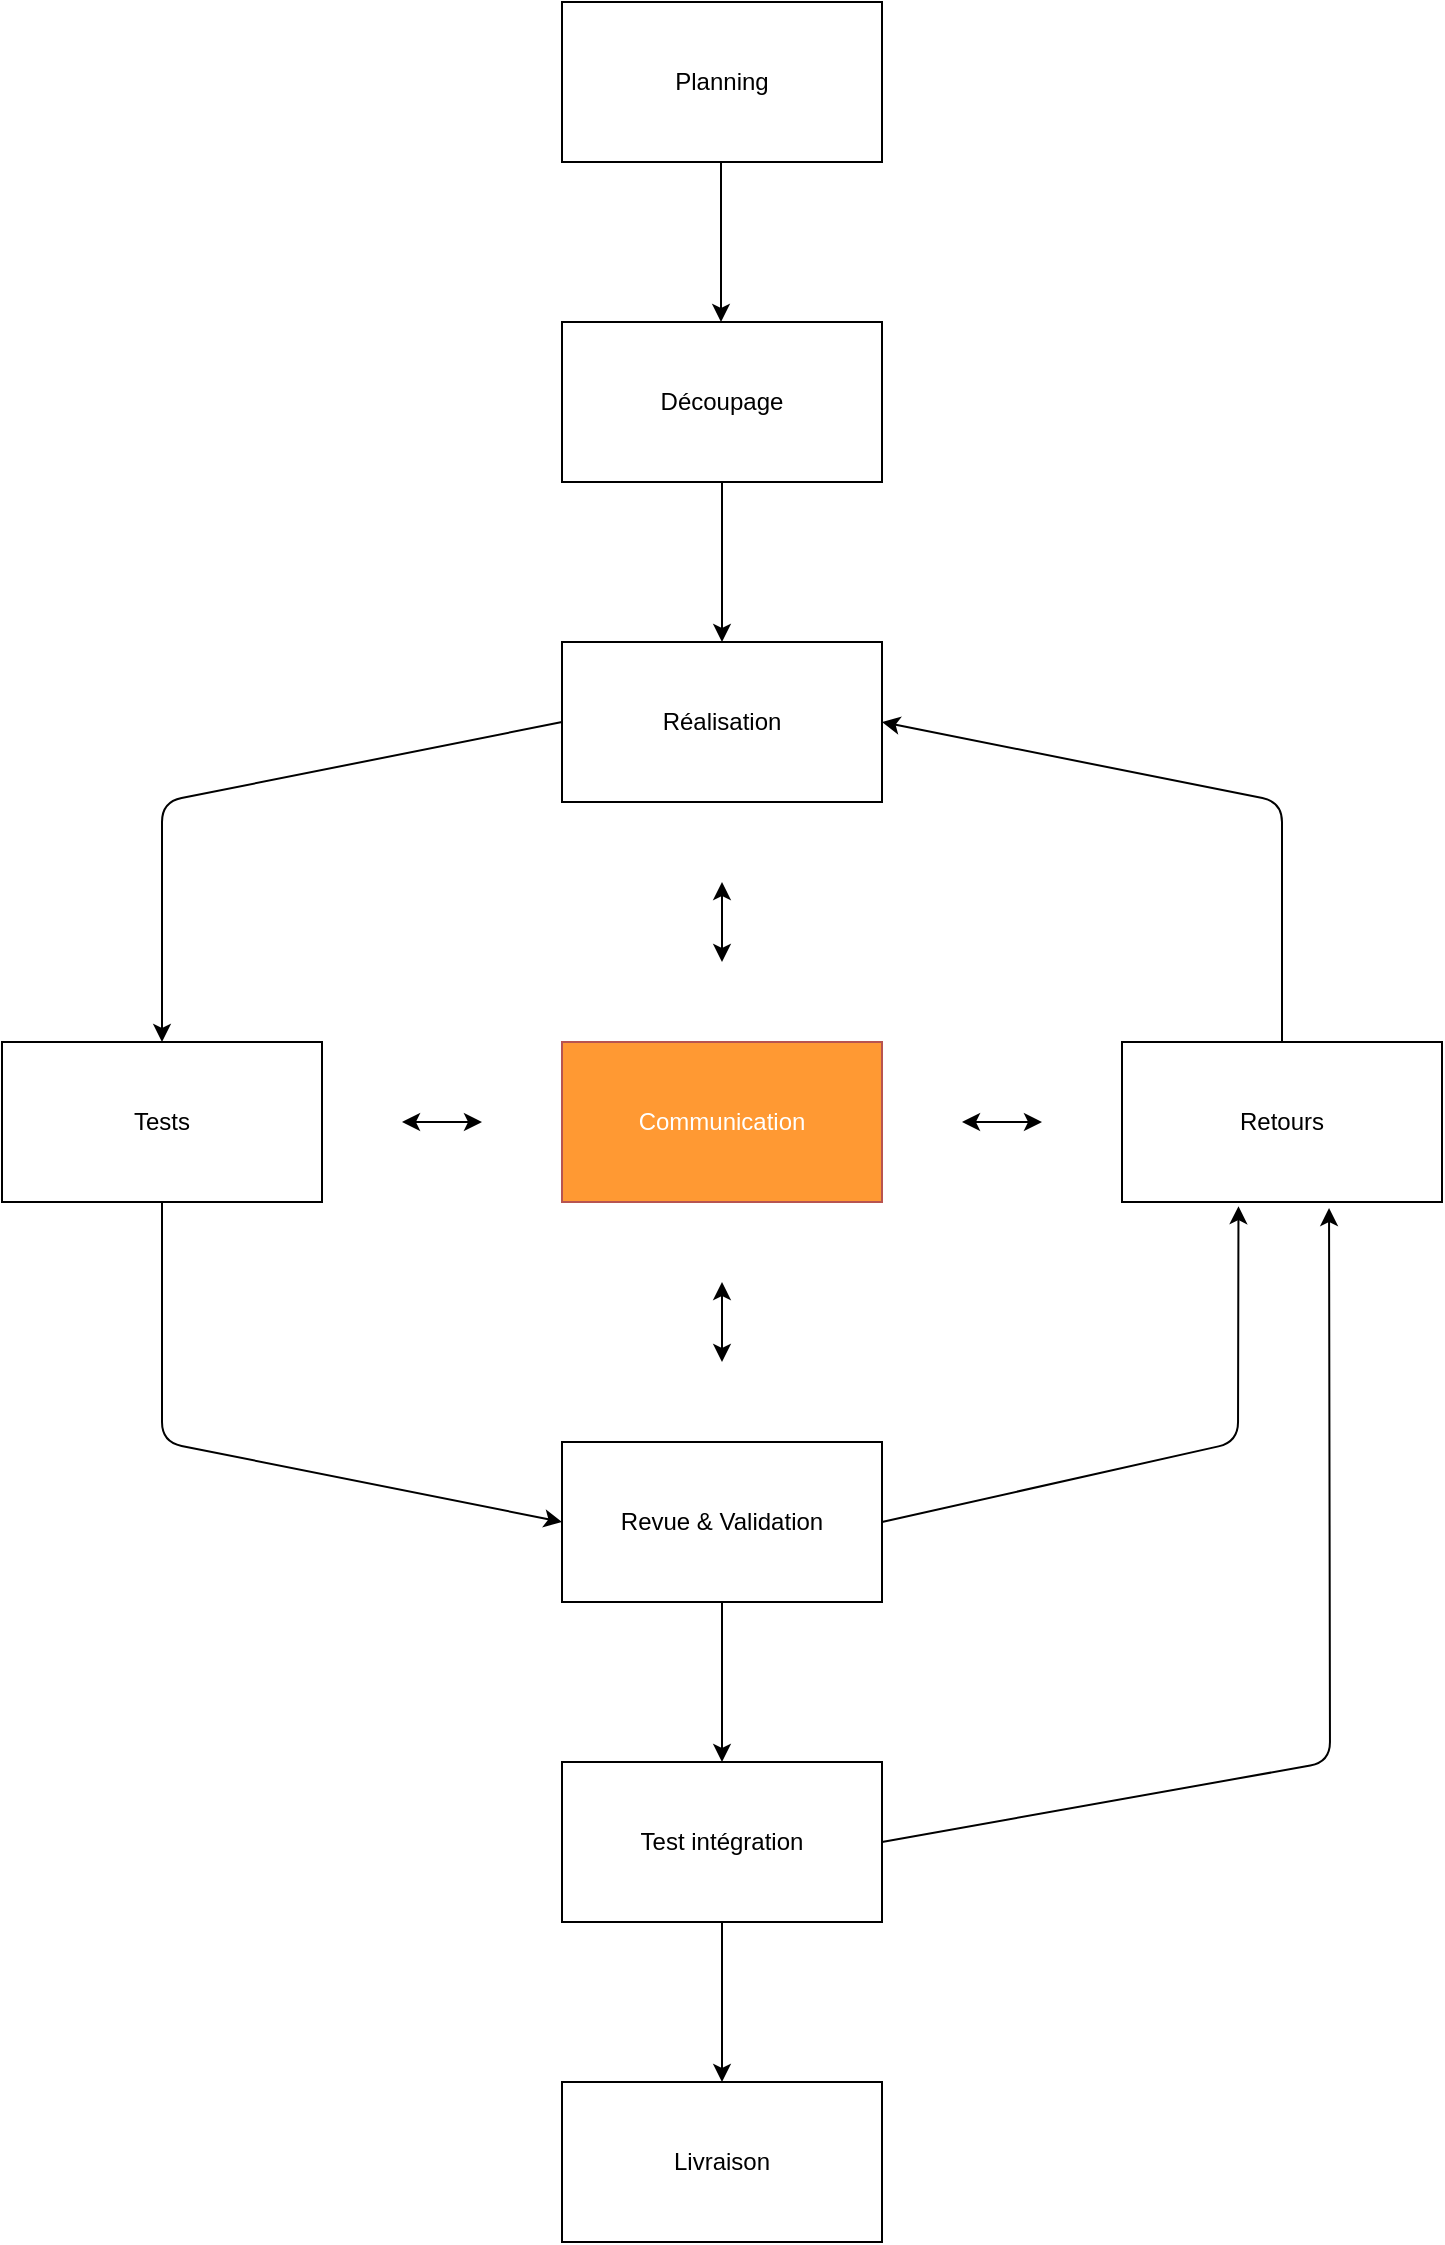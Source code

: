 <mxfile version="13.3.5" type="device" pages="2"><diagram id="6kQAladROMM4n_HT2ZD7" name="Page-1"><mxGraphModel dx="1824" dy="926" grid="1" gridSize="10" guides="1" tooltips="1" connect="1" arrows="1" fold="1" page="1" pageScale="1" pageWidth="850" pageHeight="1100" math="0" shadow="0"><root><mxCell id="0"/><mxCell id="1" parent="0"/><mxCell id="MerWZtzyWGFEVqP87N6_-1" value="Réalisation" style="rounded=0;whiteSpace=wrap;html=1;" vertex="1" parent="1"><mxGeometry x="345" y="360" width="160" height="80" as="geometry"/></mxCell><mxCell id="MerWZtzyWGFEVqP87N6_-3" value="Retours" style="rounded=0;whiteSpace=wrap;html=1;" vertex="1" parent="1"><mxGeometry x="625" y="560" width="160" height="80" as="geometry"/></mxCell><mxCell id="MerWZtzyWGFEVqP87N6_-5" value="Tests" style="rounded=0;whiteSpace=wrap;html=1;" vertex="1" parent="1"><mxGeometry x="65" y="560" width="160" height="80" as="geometry"/></mxCell><mxCell id="MerWZtzyWGFEVqP87N6_-6" value="Revue &amp;amp; Validation" style="rounded=0;whiteSpace=wrap;html=1;" vertex="1" parent="1"><mxGeometry x="345" y="760" width="160" height="80" as="geometry"/></mxCell><mxCell id="MerWZtzyWGFEVqP87N6_-7" value="Planning" style="rounded=0;whiteSpace=wrap;html=1;" vertex="1" parent="1"><mxGeometry x="345" y="40" width="160" height="80" as="geometry"/></mxCell><mxCell id="MerWZtzyWGFEVqP87N6_-8" value="Communication" style="rounded=0;whiteSpace=wrap;html=1;strokeColor=#b85450;fillColor=#FF9933;fontColor=#FFF;" vertex="1" parent="1"><mxGeometry x="345" y="560" width="160" height="80" as="geometry"/></mxCell><mxCell id="MerWZtzyWGFEVqP87N6_-9" value="Test intégration" style="rounded=0;whiteSpace=wrap;html=1;" vertex="1" parent="1"><mxGeometry x="345" y="920" width="160" height="80" as="geometry"/></mxCell><mxCell id="MerWZtzyWGFEVqP87N6_-10" value="Livraison" style="rounded=0;whiteSpace=wrap;html=1;" vertex="1" parent="1"><mxGeometry x="345" y="1080" width="160" height="80" as="geometry"/></mxCell><mxCell id="MerWZtzyWGFEVqP87N6_-11" value="" style="endArrow=classic;html=1;entryX=1;entryY=0.5;entryDx=0;entryDy=0;exitX=0.5;exitY=0;exitDx=0;exitDy=0;" edge="1" parent="1" source="MerWZtzyWGFEVqP87N6_-3" target="MerWZtzyWGFEVqP87N6_-1"><mxGeometry width="50" height="50" relative="1" as="geometry"><mxPoint x="425" y="650" as="sourcePoint"/><mxPoint x="475" y="600" as="targetPoint"/><Array as="points"><mxPoint x="705" y="440"/></Array></mxGeometry></mxCell><mxCell id="MerWZtzyWGFEVqP87N6_-12" value="" style="endArrow=classic;html=1;entryX=0.364;entryY=1.026;entryDx=0;entryDy=0;exitX=1;exitY=0.5;exitDx=0;exitDy=0;entryPerimeter=0;" edge="1" parent="1" source="MerWZtzyWGFEVqP87N6_-6" target="MerWZtzyWGFEVqP87N6_-3"><mxGeometry width="50" height="50" relative="1" as="geometry"><mxPoint x="715" y="570" as="sourcePoint"/><mxPoint x="515" y="450" as="targetPoint"/><Array as="points"><mxPoint x="683" y="760"/></Array></mxGeometry></mxCell><mxCell id="MerWZtzyWGFEVqP87N6_-13" value="" style="endArrow=classic;html=1;entryX=0;entryY=0.5;entryDx=0;entryDy=0;exitX=0.5;exitY=1;exitDx=0;exitDy=0;" edge="1" parent="1" source="MerWZtzyWGFEVqP87N6_-5" target="MerWZtzyWGFEVqP87N6_-6"><mxGeometry width="50" height="50" relative="1" as="geometry"><mxPoint x="45" y="770" as="sourcePoint"/><mxPoint x="245" y="650" as="targetPoint"/><Array as="points"><mxPoint x="145" y="760"/></Array></mxGeometry></mxCell><mxCell id="MerWZtzyWGFEVqP87N6_-15" value="" style="endArrow=classic;html=1;entryX=0.5;entryY=0;entryDx=0;entryDy=0;exitX=0;exitY=0.5;exitDx=0;exitDy=0;" edge="1" parent="1" source="MerWZtzyWGFEVqP87N6_-1" target="MerWZtzyWGFEVqP87N6_-5"><mxGeometry width="50" height="50" relative="1" as="geometry"><mxPoint x="155" y="650" as="sourcePoint"/><mxPoint x="355" y="770" as="targetPoint"/><Array as="points"><mxPoint x="145" y="440"/></Array></mxGeometry></mxCell><mxCell id="MerWZtzyWGFEVqP87N6_-16" value="" style="endArrow=classic;html=1;startArrow=classic;startFill=1;endFill=1;" edge="1" parent="1"><mxGeometry width="50" height="50" relative="1" as="geometry"><mxPoint x="545" y="600" as="sourcePoint"/><mxPoint x="585" y="600" as="targetPoint"/></mxGeometry></mxCell><mxCell id="MerWZtzyWGFEVqP87N6_-17" value="" style="endArrow=none;html=1;startArrow=classic;startFill=1;endFill=0;entryX=0.5;entryY=1;entryDx=0;entryDy=0;" edge="1" parent="1" source="MerWZtzyWGFEVqP87N6_-1" target="MerWZtzyWGFEVqP87N6_-18"><mxGeometry width="50" height="50" relative="1" as="geometry"><mxPoint x="365" y="510" as="sourcePoint"/><mxPoint x="425" y="320" as="targetPoint"/></mxGeometry></mxCell><mxCell id="MerWZtzyWGFEVqP87N6_-18" value="Découpage" style="rounded=0;whiteSpace=wrap;html=1;" vertex="1" parent="1"><mxGeometry x="345" y="200" width="160" height="80" as="geometry"/></mxCell><mxCell id="MerWZtzyWGFEVqP87N6_-21" value="" style="endArrow=classic;html=1;startArrow=classic;startFill=1;endFill=1;" edge="1" parent="1"><mxGeometry width="50" height="50" relative="1" as="geometry"><mxPoint x="305" y="600" as="sourcePoint"/><mxPoint x="265" y="600" as="targetPoint"/></mxGeometry></mxCell><mxCell id="MerWZtzyWGFEVqP87N6_-22" value="" style="endArrow=classic;html=1;startArrow=classic;startFill=1;endFill=1;" edge="1" parent="1"><mxGeometry width="50" height="50" relative="1" as="geometry"><mxPoint x="425" y="520" as="sourcePoint"/><mxPoint x="425" y="480" as="targetPoint"/></mxGeometry></mxCell><mxCell id="MerWZtzyWGFEVqP87N6_-23" value="" style="endArrow=classic;html=1;startArrow=classic;startFill=1;endFill=1;" edge="1" parent="1"><mxGeometry width="50" height="50" relative="1" as="geometry"><mxPoint x="425" y="680" as="sourcePoint"/><mxPoint x="425" y="720" as="targetPoint"/></mxGeometry></mxCell><mxCell id="MerWZtzyWGFEVqP87N6_-24" value="" style="endArrow=classic;html=1;startArrow=none;startFill=0;endFill=1;entryX=0.5;entryY=0;entryDx=0;entryDy=0;exitX=0.5;exitY=1;exitDx=0;exitDy=0;" edge="1" parent="1" source="MerWZtzyWGFEVqP87N6_-6" target="MerWZtzyWGFEVqP87N6_-9"><mxGeometry width="50" height="50" relative="1" as="geometry"><mxPoint x="425" y="850" as="sourcePoint"/><mxPoint x="435" y="730" as="targetPoint"/></mxGeometry></mxCell><mxCell id="MerWZtzyWGFEVqP87N6_-25" value="" style="endArrow=classic;html=1;startArrow=none;startFill=0;endFill=1;entryX=0.5;entryY=0;entryDx=0;entryDy=0;entryPerimeter=0;exitX=0.5;exitY=1;exitDx=0;exitDy=0;" edge="1" parent="1" source="MerWZtzyWGFEVqP87N6_-9" target="MerWZtzyWGFEVqP87N6_-10"><mxGeometry width="50" height="50" relative="1" as="geometry"><mxPoint x="435" y="1010" as="sourcePoint"/><mxPoint x="435" y="1080" as="targetPoint"/></mxGeometry></mxCell><mxCell id="MerWZtzyWGFEVqP87N6_-26" value="" style="endArrow=none;html=1;startArrow=classic;startFill=1;endFill=0;entryX=0.5;entryY=1;entryDx=0;entryDy=0;" edge="1" parent="1"><mxGeometry width="50" height="50" relative="1" as="geometry"><mxPoint x="424.5" y="200" as="sourcePoint"/><mxPoint x="424.5" y="120" as="targetPoint"/></mxGeometry></mxCell><mxCell id="rVBKYsg-rmlvWLYXMtQH-1" value="" style="endArrow=classic;html=1;exitX=1;exitY=0.5;exitDx=0;exitDy=0;entryX=0.647;entryY=1.038;entryDx=0;entryDy=0;entryPerimeter=0;" edge="1" parent="1" target="MerWZtzyWGFEVqP87N6_-3"><mxGeometry width="50" height="50" relative="1" as="geometry"><mxPoint x="505" y="960.0" as="sourcePoint"/><mxPoint x="730" y="650" as="targetPoint"/><Array as="points"><mxPoint x="729" y="920"/></Array></mxGeometry></mxCell></root></mxGraphModel></diagram><diagram id="xpJj2t_P5-udGmiqtRSV" name="Page-2"><mxGraphModel dx="1824" dy="984" grid="1" gridSize="10" guides="1" tooltips="1" connect="1" arrows="1" fold="1" page="1" pageScale="1" pageWidth="850" pageHeight="1100" math="0" shadow="0"><root><mxCell id="IasBCKh2hJCeKkMiZSfi-0"/><mxCell id="IasBCKh2hJCeKkMiZSfi-1" parent="IasBCKh2hJCeKkMiZSfi-0"/><mxCell id="IasBCKh2hJCeKkMiZSfi-2" value="" style="endArrow=classic;html=1;" edge="1" parent="IasBCKh2hJCeKkMiZSfi-1"><mxGeometry width="50" height="50" relative="1" as="geometry"><mxPoint x="330" y="320" as="sourcePoint"/><mxPoint x="740" y="120" as="targetPoint"/><Array as="points"><mxPoint x="480" y="160"/><mxPoint x="660" y="200"/></Array></mxGeometry></mxCell><mxCell id="IasBCKh2hJCeKkMiZSfi-3" value="" style="endArrow=classic;html=1;" edge="1" parent="IasBCKh2hJCeKkMiZSfi-1"><mxGeometry width="50" height="50" relative="1" as="geometry"><mxPoint x="480" y="260" as="sourcePoint"/><mxPoint x="740" y="180" as="targetPoint"/><Array as="points"><mxPoint x="670" y="260"/></Array></mxGeometry></mxCell><mxCell id="IasBCKh2hJCeKkMiZSfi-5" value="" style="endArrow=classic;html=1;" edge="1" parent="IasBCKh2hJCeKkMiZSfi-1"><mxGeometry width="50" height="50" relative="1" as="geometry"><mxPoint x="360" y="320" as="sourcePoint"/><mxPoint x="740" y="140" as="targetPoint"/><Array as="points"><mxPoint x="490" y="190"/><mxPoint x="660" y="220"/></Array></mxGeometry></mxCell><mxCell id="IasBCKh2hJCeKkMiZSfi-7" value="" style="endArrow=classic;html=1;" edge="1" parent="IasBCKh2hJCeKkMiZSfi-1"><mxGeometry width="50" height="50" relative="1" as="geometry"><mxPoint x="480" y="240" as="sourcePoint"/><mxPoint x="740" y="160" as="targetPoint"/><Array as="points"><mxPoint x="660" y="240"/><mxPoint x="690" y="210"/></Array></mxGeometry></mxCell><mxCell id="IasBCKh2hJCeKkMiZSfi-8" value="" style="endArrow=classic;html=1;" edge="1" parent="IasBCKh2hJCeKkMiZSfi-1"><mxGeometry width="50" height="50" relative="1" as="geometry"><mxPoint x="480.0" y="280" as="sourcePoint"/><mxPoint x="740" y="200" as="targetPoint"/><Array as="points"><mxPoint x="680" y="280"/></Array></mxGeometry></mxCell><mxCell id="IasBCKh2hJCeKkMiZSfi-9" value="" style="endArrow=classic;html=1;" edge="1" parent="IasBCKh2hJCeKkMiZSfi-1"><mxGeometry width="50" height="50" relative="1" as="geometry"><mxPoint x="480.0" y="300" as="sourcePoint"/><mxPoint x="740" y="220" as="targetPoint"/><Array as="points"><mxPoint x="690" y="300"/></Array></mxGeometry></mxCell><mxCell id="IasBCKh2hJCeKkMiZSfi-10" value="" style="endArrow=classic;html=1;" edge="1" parent="IasBCKh2hJCeKkMiZSfi-1"><mxGeometry width="50" height="50" relative="1" as="geometry"><mxPoint x="480.0" y="320" as="sourcePoint"/><mxPoint x="740" y="240" as="targetPoint"/><Array as="points"><mxPoint x="700" y="320"/></Array></mxGeometry></mxCell></root></mxGraphModel></diagram></mxfile>
